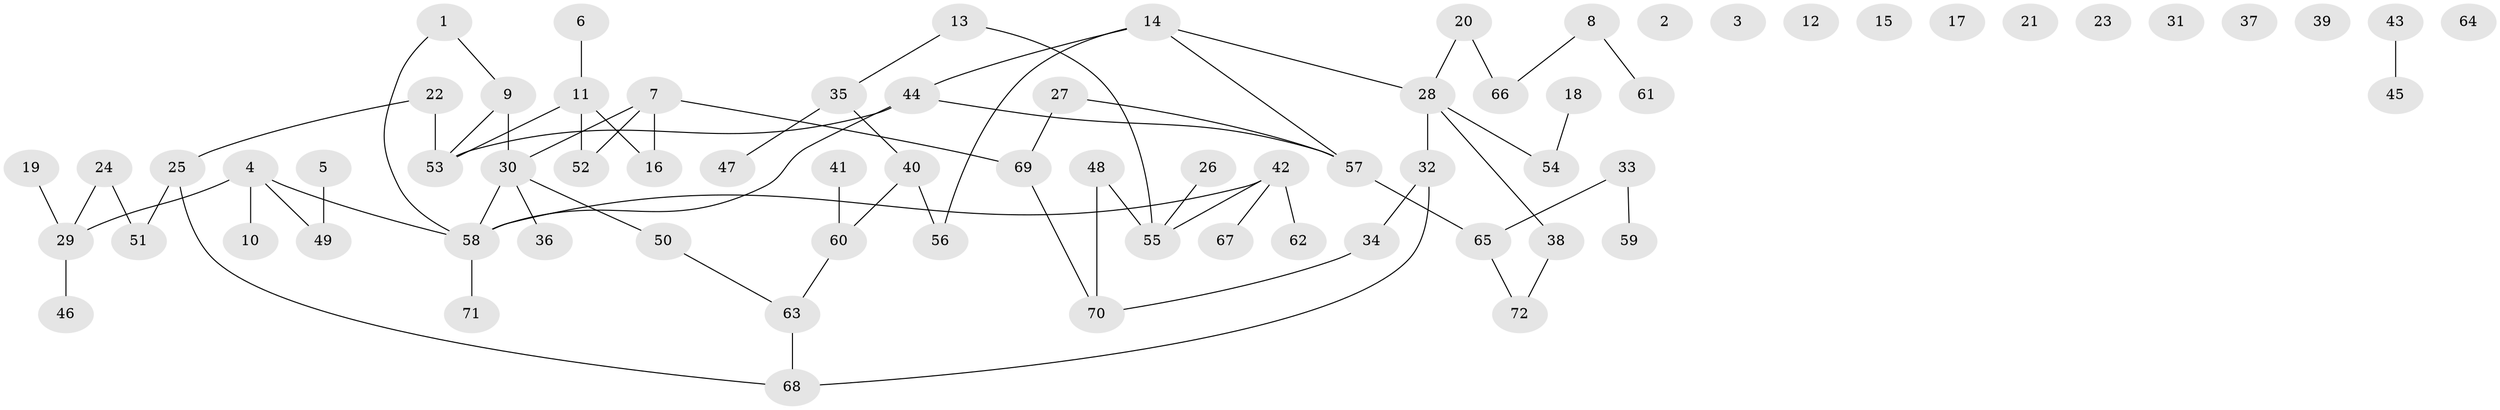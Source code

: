 // coarse degree distribution, {9: 0.05555555555555555, 1: 0.2222222222222222, 2: 0.3333333333333333, 4: 0.1111111111111111, 3: 0.1111111111111111, 5: 0.16666666666666666}
// Generated by graph-tools (version 1.1) at 2025/48/03/04/25 22:48:14]
// undirected, 72 vertices, 73 edges
graph export_dot {
  node [color=gray90,style=filled];
  1;
  2;
  3;
  4;
  5;
  6;
  7;
  8;
  9;
  10;
  11;
  12;
  13;
  14;
  15;
  16;
  17;
  18;
  19;
  20;
  21;
  22;
  23;
  24;
  25;
  26;
  27;
  28;
  29;
  30;
  31;
  32;
  33;
  34;
  35;
  36;
  37;
  38;
  39;
  40;
  41;
  42;
  43;
  44;
  45;
  46;
  47;
  48;
  49;
  50;
  51;
  52;
  53;
  54;
  55;
  56;
  57;
  58;
  59;
  60;
  61;
  62;
  63;
  64;
  65;
  66;
  67;
  68;
  69;
  70;
  71;
  72;
  1 -- 9;
  1 -- 58;
  4 -- 10;
  4 -- 29;
  4 -- 49;
  4 -- 58;
  5 -- 49;
  6 -- 11;
  7 -- 16;
  7 -- 30;
  7 -- 52;
  7 -- 69;
  8 -- 61;
  8 -- 66;
  9 -- 30;
  9 -- 53;
  11 -- 16;
  11 -- 52;
  11 -- 53;
  13 -- 35;
  13 -- 55;
  14 -- 28;
  14 -- 44;
  14 -- 56;
  14 -- 57;
  18 -- 54;
  19 -- 29;
  20 -- 28;
  20 -- 66;
  22 -- 25;
  22 -- 53;
  24 -- 29;
  24 -- 51;
  25 -- 51;
  25 -- 68;
  26 -- 55;
  27 -- 57;
  27 -- 69;
  28 -- 32;
  28 -- 38;
  28 -- 54;
  29 -- 46;
  30 -- 36;
  30 -- 50;
  30 -- 58;
  32 -- 34;
  32 -- 68;
  33 -- 59;
  33 -- 65;
  34 -- 70;
  35 -- 40;
  35 -- 47;
  38 -- 72;
  40 -- 56;
  40 -- 60;
  41 -- 60;
  42 -- 55;
  42 -- 58;
  42 -- 62;
  42 -- 67;
  43 -- 45;
  44 -- 53;
  44 -- 57;
  44 -- 58;
  48 -- 55;
  48 -- 70;
  50 -- 63;
  57 -- 65;
  58 -- 71;
  60 -- 63;
  63 -- 68;
  65 -- 72;
  69 -- 70;
}
